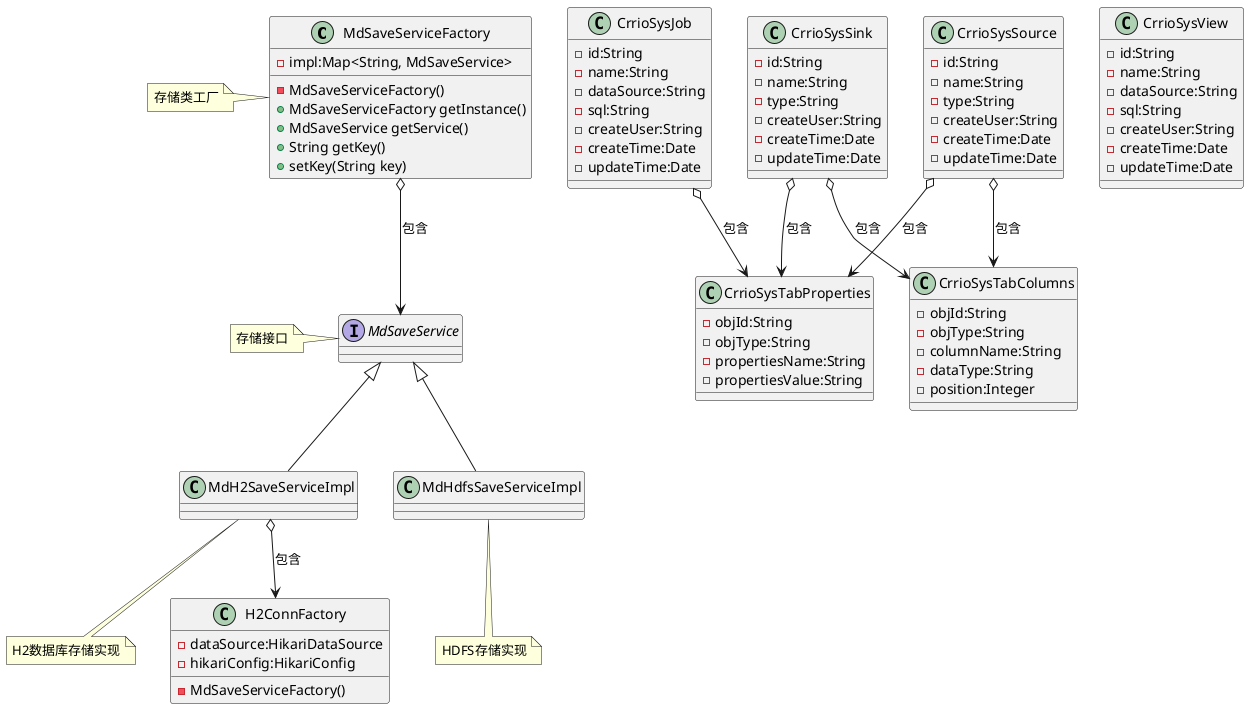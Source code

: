 @startuml

class MdSaveServiceFactory{
   -impl:Map<String, MdSaveService>

   -{method} MdSaveServiceFactory()
   +{method} MdSaveServiceFactory getInstance()
   +{method} MdSaveService getService()
   +{method} String getKey()
   +{method} setKey(String key)
}
note left: 存储类工厂

interface MdSaveService{

}
note left: 存储接口

MdSaveServiceFactory o--> MdSaveService : 包含
MdSaveService <|-- MdH2SaveServiceImpl
note bottom: H2数据库存储实现
MdSaveService <|-- MdHdfsSaveServiceImpl
note bottom: HDFS存储实现

class H2ConnFactory{
    -dataSource:HikariDataSource
    -hikariConfig:HikariConfig

    -{method} MdSaveServiceFactory()
}

MdH2SaveServiceImpl o--> H2ConnFactory : 包含

class MdH2SaveServiceImpl{

}

class CrrioSysJob{
    -id:String
    -name:String
    -dataSource:String
    -sql:String
    -createUser:String
    -createTime:Date
    -updateTime:Date
}

class CrrioSysView{
    -id:String
    -name:String
    -dataSource:String
    -sql:String
    -createUser:String
    -createTime:Date
    -updateTime:Date
}

class CrrioSysSink{
    -id:String
    -name:String
    -type:String
    -createUser:String
    -createTime:Date
    -updateTime:Date
}

class CrrioSysSource{
    -id:String
    -name:String
    -type:String
    -createUser:String
    -createTime:Date
    -updateTime:Date
}

class CrrioSysTabColumns{
     -objId:String
     -objType:String
     -columnName:String
     -dataType:String
     -position:Integer
}
CrrioSysSink o--> CrrioSysTabColumns : 包含
CrrioSysSource o--> CrrioSysTabColumns : 包含

class CrrioSysTabProperties{
     -objId:String
     -objType:String
     -propertiesName:String
     -propertiesValue:String
}
CrrioSysSink o--> CrrioSysTabProperties : 包含
CrrioSysSource o--> CrrioSysTabProperties : 包含
CrrioSysJob o--> CrrioSysTabProperties : 包含


@enduml